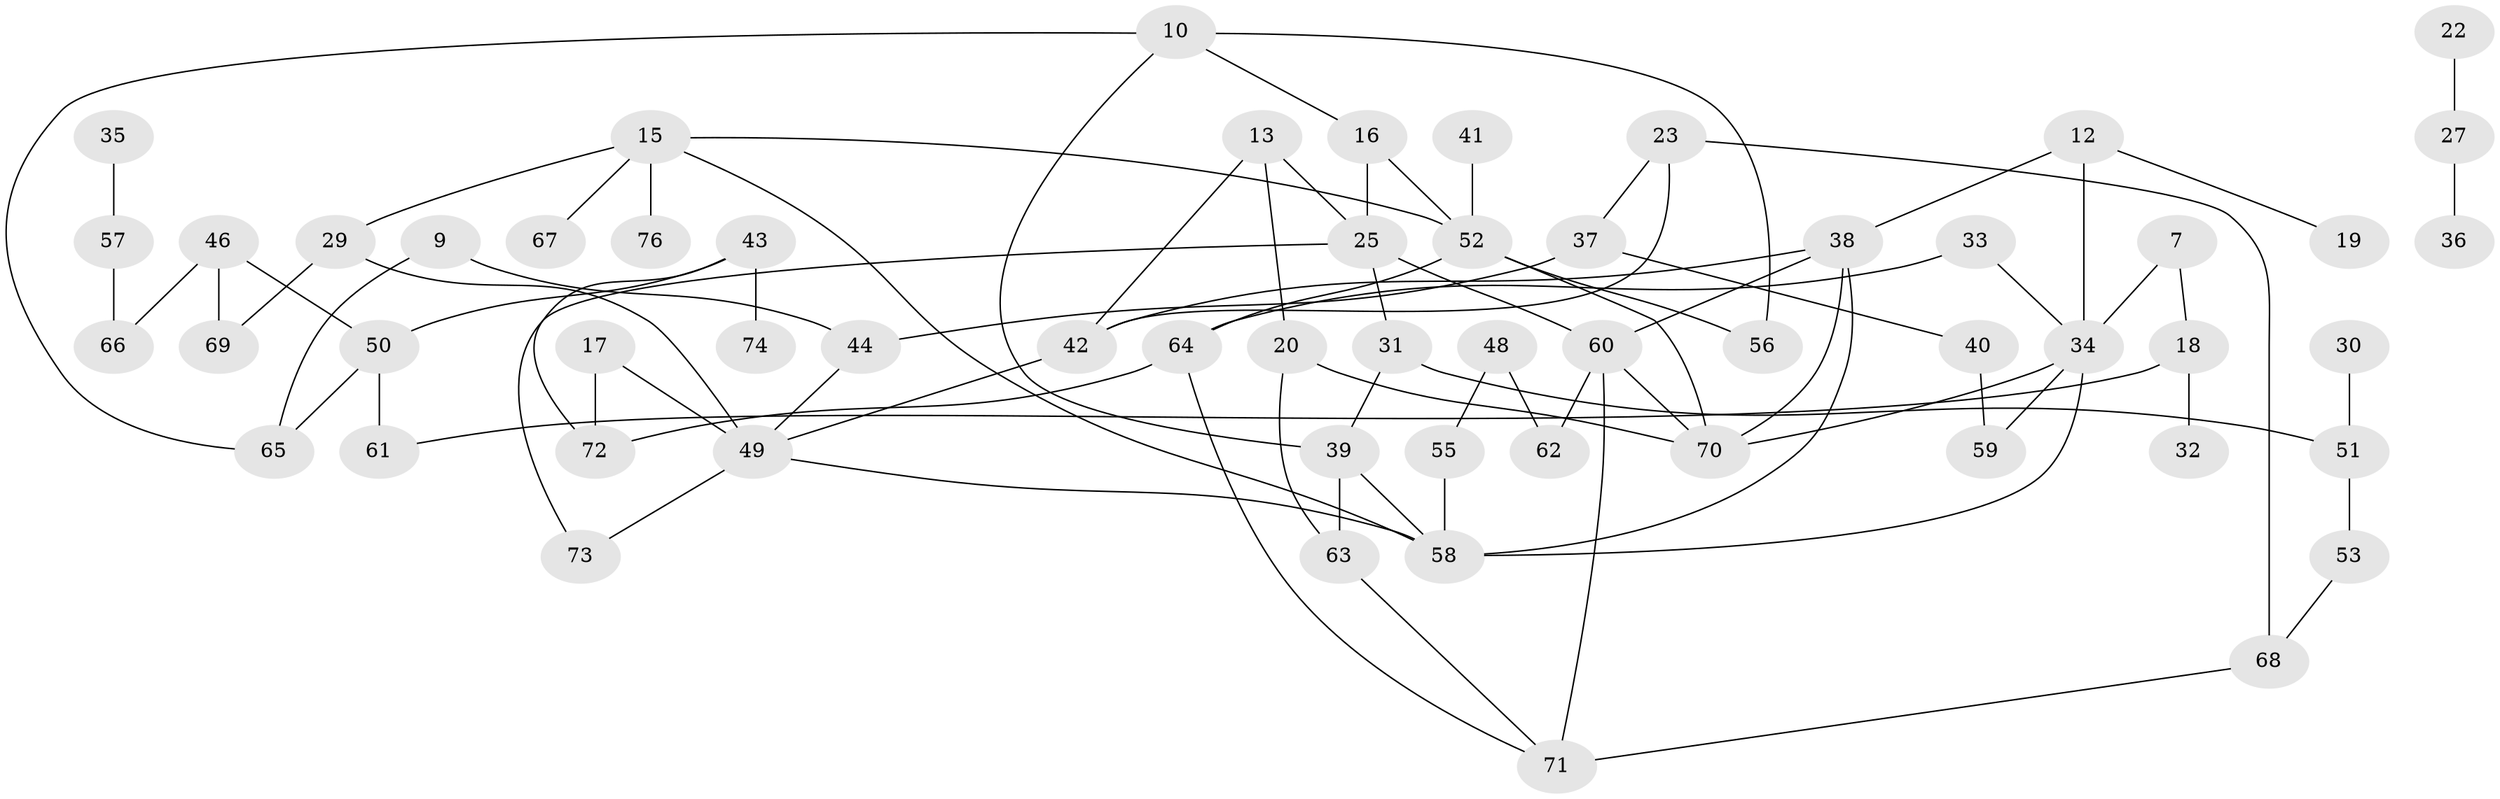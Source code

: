 // original degree distribution, {2: 0.328, 3: 0.176, 4: 0.072, 0: 0.128, 5: 0.056, 1: 0.208, 6: 0.024, 7: 0.008}
// Generated by graph-tools (version 1.1) at 2025/35/03/04/25 23:35:55]
// undirected, 59 vertices, 84 edges
graph export_dot {
  node [color=gray90,style=filled];
  7;
  9;
  10;
  12;
  13;
  15;
  16;
  17;
  18;
  19;
  20;
  22;
  23;
  25;
  27;
  29;
  30;
  31;
  32;
  33;
  34;
  35;
  36;
  37;
  38;
  39;
  40;
  41;
  42;
  43;
  44;
  46;
  48;
  49;
  50;
  51;
  52;
  53;
  55;
  56;
  57;
  58;
  59;
  60;
  61;
  62;
  63;
  64;
  65;
  66;
  67;
  68;
  69;
  70;
  71;
  72;
  73;
  74;
  76;
  7 -- 18 [weight=1.0];
  7 -- 34 [weight=1.0];
  9 -- 44 [weight=1.0];
  9 -- 65 [weight=1.0];
  10 -- 16 [weight=1.0];
  10 -- 39 [weight=1.0];
  10 -- 56 [weight=1.0];
  10 -- 65 [weight=1.0];
  12 -- 19 [weight=1.0];
  12 -- 34 [weight=1.0];
  12 -- 38 [weight=1.0];
  13 -- 20 [weight=1.0];
  13 -- 25 [weight=1.0];
  13 -- 42 [weight=1.0];
  15 -- 29 [weight=1.0];
  15 -- 52 [weight=1.0];
  15 -- 58 [weight=1.0];
  15 -- 67 [weight=1.0];
  15 -- 76 [weight=1.0];
  16 -- 25 [weight=2.0];
  16 -- 52 [weight=1.0];
  17 -- 49 [weight=1.0];
  17 -- 72 [weight=1.0];
  18 -- 32 [weight=1.0];
  18 -- 61 [weight=1.0];
  20 -- 63 [weight=1.0];
  20 -- 70 [weight=1.0];
  22 -- 27 [weight=1.0];
  23 -- 37 [weight=1.0];
  23 -- 42 [weight=1.0];
  23 -- 68 [weight=1.0];
  25 -- 31 [weight=1.0];
  25 -- 60 [weight=1.0];
  25 -- 73 [weight=1.0];
  27 -- 36 [weight=1.0];
  29 -- 49 [weight=1.0];
  29 -- 69 [weight=1.0];
  30 -- 51 [weight=1.0];
  31 -- 39 [weight=1.0];
  31 -- 51 [weight=2.0];
  33 -- 34 [weight=1.0];
  33 -- 64 [weight=1.0];
  34 -- 58 [weight=1.0];
  34 -- 59 [weight=1.0];
  34 -- 70 [weight=1.0];
  35 -- 57 [weight=1.0];
  37 -- 40 [weight=1.0];
  37 -- 44 [weight=1.0];
  38 -- 42 [weight=1.0];
  38 -- 58 [weight=1.0];
  38 -- 60 [weight=1.0];
  38 -- 70 [weight=1.0];
  39 -- 58 [weight=1.0];
  39 -- 63 [weight=1.0];
  40 -- 59 [weight=1.0];
  41 -- 52 [weight=1.0];
  42 -- 49 [weight=1.0];
  43 -- 50 [weight=1.0];
  43 -- 72 [weight=1.0];
  43 -- 74 [weight=1.0];
  44 -- 49 [weight=1.0];
  46 -- 50 [weight=1.0];
  46 -- 66 [weight=1.0];
  46 -- 69 [weight=1.0];
  48 -- 55 [weight=1.0];
  48 -- 62 [weight=1.0];
  49 -- 58 [weight=1.0];
  49 -- 73 [weight=1.0];
  50 -- 61 [weight=1.0];
  50 -- 65 [weight=1.0];
  51 -- 53 [weight=1.0];
  52 -- 56 [weight=1.0];
  52 -- 64 [weight=1.0];
  52 -- 70 [weight=1.0];
  53 -- 68 [weight=1.0];
  55 -- 58 [weight=1.0];
  57 -- 66 [weight=1.0];
  60 -- 62 [weight=1.0];
  60 -- 70 [weight=1.0];
  60 -- 71 [weight=1.0];
  63 -- 71 [weight=1.0];
  64 -- 71 [weight=1.0];
  64 -- 72 [weight=1.0];
  68 -- 71 [weight=1.0];
}
